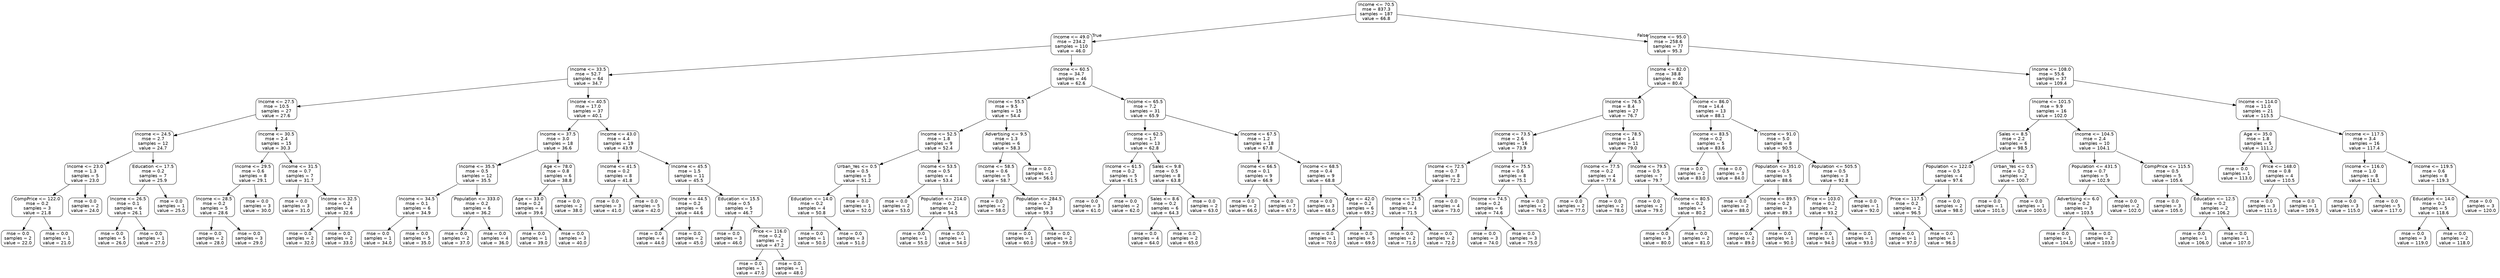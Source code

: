 digraph Tree {
node [shape=box, style="rounded", color="black", fontname=helvetica] ;
edge [fontname=helvetica] ;
0 [label="Income <= 70.5\nmse = 837.3\nsamples = 187\nvalue = 66.8"] ;
1 [label="Income <= 49.0\nmse = 234.2\nsamples = 110\nvalue = 46.0"] ;
0 -> 1 [labeldistance=2.5, labelangle=45, headlabel="True"] ;
2 [label="Income <= 33.5\nmse = 52.7\nsamples = 64\nvalue = 34.7"] ;
1 -> 2 ;
3 [label="Income <= 27.5\nmse = 10.5\nsamples = 27\nvalue = 27.6"] ;
2 -> 3 ;
4 [label="Income <= 24.5\nmse = 2.7\nsamples = 12\nvalue = 24.7"] ;
3 -> 4 ;
5 [label="Income <= 23.0\nmse = 1.3\nsamples = 5\nvalue = 23.0"] ;
4 -> 5 ;
6 [label="CompPrice <= 122.0\nmse = 0.2\nsamples = 3\nvalue = 21.8"] ;
5 -> 6 ;
7 [label="mse = 0.0\nsamples = 2\nvalue = 22.0"] ;
6 -> 7 ;
8 [label="mse = 0.0\nsamples = 1\nvalue = 21.0"] ;
6 -> 8 ;
9 [label="mse = 0.0\nsamples = 2\nvalue = 24.0"] ;
5 -> 9 ;
10 [label="Education <= 17.5\nmse = 0.2\nsamples = 7\nvalue = 25.9"] ;
4 -> 10 ;
11 [label="Income <= 26.5\nmse = 0.1\nsamples = 6\nvalue = 26.1"] ;
10 -> 11 ;
12 [label="mse = 0.0\nsamples = 5\nvalue = 26.0"] ;
11 -> 12 ;
13 [label="mse = 0.0\nsamples = 1\nvalue = 27.0"] ;
11 -> 13 ;
14 [label="mse = 0.0\nsamples = 1\nvalue = 25.0"] ;
10 -> 14 ;
15 [label="Income <= 30.5\nmse = 2.4\nsamples = 15\nvalue = 30.3"] ;
3 -> 15 ;
16 [label="Income <= 29.5\nmse = 0.6\nsamples = 8\nvalue = 29.1"] ;
15 -> 16 ;
17 [label="Income <= 28.5\nmse = 0.2\nsamples = 5\nvalue = 28.6"] ;
16 -> 17 ;
18 [label="mse = 0.0\nsamples = 2\nvalue = 28.0"] ;
17 -> 18 ;
19 [label="mse = 0.0\nsamples = 3\nvalue = 29.0"] ;
17 -> 19 ;
20 [label="mse = 0.0\nsamples = 3\nvalue = 30.0"] ;
16 -> 20 ;
21 [label="Income <= 31.5\nmse = 0.7\nsamples = 7\nvalue = 31.7"] ;
15 -> 21 ;
22 [label="mse = 0.0\nsamples = 3\nvalue = 31.0"] ;
21 -> 22 ;
23 [label="Income <= 32.5\nmse = 0.2\nsamples = 4\nvalue = 32.6"] ;
21 -> 23 ;
24 [label="mse = 0.0\nsamples = 2\nvalue = 32.0"] ;
23 -> 24 ;
25 [label="mse = 0.0\nsamples = 2\nvalue = 33.0"] ;
23 -> 25 ;
26 [label="Income <= 40.5\nmse = 17.0\nsamples = 37\nvalue = 40.1"] ;
2 -> 26 ;
27 [label="Income <= 37.5\nmse = 3.0\nsamples = 18\nvalue = 36.6"] ;
26 -> 27 ;
28 [label="Income <= 35.5\nmse = 0.5\nsamples = 12\nvalue = 35.5"] ;
27 -> 28 ;
29 [label="Income <= 34.5\nmse = 0.1\nsamples = 6\nvalue = 34.9"] ;
28 -> 29 ;
30 [label="mse = 0.0\nsamples = 1\nvalue = 34.0"] ;
29 -> 30 ;
31 [label="mse = 0.0\nsamples = 5\nvalue = 35.0"] ;
29 -> 31 ;
32 [label="Population <= 333.0\nmse = 0.2\nsamples = 6\nvalue = 36.2"] ;
28 -> 32 ;
33 [label="mse = 0.0\nsamples = 2\nvalue = 37.0"] ;
32 -> 33 ;
34 [label="mse = 0.0\nsamples = 4\nvalue = 36.0"] ;
32 -> 34 ;
35 [label="Age <= 78.0\nmse = 0.8\nsamples = 6\nvalue = 38.8"] ;
27 -> 35 ;
36 [label="Age <= 33.0\nmse = 0.2\nsamples = 4\nvalue = 39.6"] ;
35 -> 36 ;
37 [label="mse = 0.0\nsamples = 1\nvalue = 39.0"] ;
36 -> 37 ;
38 [label="mse = 0.0\nsamples = 3\nvalue = 40.0"] ;
36 -> 38 ;
39 [label="mse = 0.0\nsamples = 2\nvalue = 38.0"] ;
35 -> 39 ;
40 [label="Income <= 43.0\nmse = 4.4\nsamples = 19\nvalue = 43.9"] ;
26 -> 40 ;
41 [label="Income <= 41.5\nmse = 0.2\nsamples = 8\nvalue = 41.8"] ;
40 -> 41 ;
42 [label="mse = 0.0\nsamples = 3\nvalue = 41.0"] ;
41 -> 42 ;
43 [label="mse = 0.0\nsamples = 5\nvalue = 42.0"] ;
41 -> 43 ;
44 [label="Income <= 45.5\nmse = 1.5\nsamples = 11\nvalue = 45.5"] ;
40 -> 44 ;
45 [label="Income <= 44.5\nmse = 0.2\nsamples = 6\nvalue = 44.6"] ;
44 -> 45 ;
46 [label="mse = 0.0\nsamples = 4\nvalue = 44.0"] ;
45 -> 46 ;
47 [label="mse = 0.0\nsamples = 2\nvalue = 45.0"] ;
45 -> 47 ;
48 [label="Education <= 15.5\nmse = 0.5\nsamples = 5\nvalue = 46.7"] ;
44 -> 48 ;
49 [label="mse = 0.0\nsamples = 3\nvalue = 46.0"] ;
48 -> 49 ;
50 [label="Price <= 116.0\nmse = 0.2\nsamples = 2\nvalue = 47.2"] ;
48 -> 50 ;
51 [label="mse = 0.0\nsamples = 1\nvalue = 47.0"] ;
50 -> 51 ;
52 [label="mse = 0.0\nsamples = 1\nvalue = 48.0"] ;
50 -> 52 ;
53 [label="Income <= 60.5\nmse = 34.7\nsamples = 46\nvalue = 62.6"] ;
1 -> 53 ;
54 [label="Income <= 55.5\nmse = 9.5\nsamples = 15\nvalue = 54.4"] ;
53 -> 54 ;
55 [label="Income <= 52.5\nmse = 1.8\nsamples = 9\nvalue = 52.4"] ;
54 -> 55 ;
56 [label="Urban_Yes <= 0.5\nmse = 0.5\nsamples = 5\nvalue = 51.2"] ;
55 -> 56 ;
57 [label="Education <= 14.0\nmse = 0.2\nsamples = 4\nvalue = 50.8"] ;
56 -> 57 ;
58 [label="mse = 0.0\nsamples = 1\nvalue = 50.0"] ;
57 -> 58 ;
59 [label="mse = 0.0\nsamples = 3\nvalue = 51.0"] ;
57 -> 59 ;
60 [label="mse = 0.0\nsamples = 1\nvalue = 52.0"] ;
56 -> 60 ;
61 [label="Income <= 53.5\nmse = 0.5\nsamples = 4\nvalue = 53.4"] ;
55 -> 61 ;
62 [label="mse = 0.0\nsamples = 2\nvalue = 53.0"] ;
61 -> 62 ;
63 [label="Population <= 214.0\nmse = 0.2\nsamples = 2\nvalue = 54.5"] ;
61 -> 63 ;
64 [label="mse = 0.0\nsamples = 1\nvalue = 55.0"] ;
63 -> 64 ;
65 [label="mse = 0.0\nsamples = 1\nvalue = 54.0"] ;
63 -> 65 ;
66 [label="Advertising <= 9.5\nmse = 1.3\nsamples = 6\nvalue = 58.3"] ;
54 -> 66 ;
67 [label="Income <= 58.5\nmse = 0.6\nsamples = 5\nvalue = 58.7"] ;
66 -> 67 ;
68 [label="mse = 0.0\nsamples = 2\nvalue = 58.0"] ;
67 -> 68 ;
69 [label="Population <= 284.5\nmse = 0.2\nsamples = 3\nvalue = 59.3"] ;
67 -> 69 ;
70 [label="mse = 0.0\nsamples = 1\nvalue = 60.0"] ;
69 -> 70 ;
71 [label="mse = 0.0\nsamples = 2\nvalue = 59.0"] ;
69 -> 71 ;
72 [label="mse = 0.0\nsamples = 1\nvalue = 56.0"] ;
66 -> 72 ;
73 [label="Income <= 65.5\nmse = 7.2\nsamples = 31\nvalue = 65.9"] ;
53 -> 73 ;
74 [label="Income <= 62.5\nmse = 1.7\nsamples = 13\nvalue = 62.8"] ;
73 -> 74 ;
75 [label="Income <= 61.5\nmse = 0.2\nsamples = 5\nvalue = 61.5"] ;
74 -> 75 ;
76 [label="mse = 0.0\nsamples = 3\nvalue = 61.0"] ;
75 -> 76 ;
77 [label="mse = 0.0\nsamples = 2\nvalue = 62.0"] ;
75 -> 77 ;
78 [label="Sales <= 9.8\nmse = 0.5\nsamples = 8\nvalue = 63.8"] ;
74 -> 78 ;
79 [label="Sales <= 8.6\nmse = 0.2\nsamples = 6\nvalue = 64.3"] ;
78 -> 79 ;
80 [label="mse = 0.0\nsamples = 4\nvalue = 64.0"] ;
79 -> 80 ;
81 [label="mse = 0.0\nsamples = 2\nvalue = 65.0"] ;
79 -> 81 ;
82 [label="mse = 0.0\nsamples = 2\nvalue = 63.0"] ;
78 -> 82 ;
83 [label="Income <= 67.5\nmse = 1.2\nsamples = 18\nvalue = 67.8"] ;
73 -> 83 ;
84 [label="Income <= 66.5\nmse = 0.1\nsamples = 9\nvalue = 66.9"] ;
83 -> 84 ;
85 [label="mse = 0.0\nsamples = 2\nvalue = 66.0"] ;
84 -> 85 ;
86 [label="mse = 0.0\nsamples = 7\nvalue = 67.0"] ;
84 -> 86 ;
87 [label="Income <= 68.5\nmse = 0.4\nsamples = 9\nvalue = 68.8"] ;
83 -> 87 ;
88 [label="mse = 0.0\nsamples = 3\nvalue = 68.0"] ;
87 -> 88 ;
89 [label="Age <= 42.0\nmse = 0.2\nsamples = 6\nvalue = 69.2"] ;
87 -> 89 ;
90 [label="mse = 0.0\nsamples = 1\nvalue = 70.0"] ;
89 -> 90 ;
91 [label="mse = 0.0\nsamples = 5\nvalue = 69.0"] ;
89 -> 91 ;
92 [label="Income <= 95.0\nmse = 258.6\nsamples = 77\nvalue = 95.3"] ;
0 -> 92 [labeldistance=2.5, labelangle=-45, headlabel="False"] ;
93 [label="Income <= 82.0\nmse = 38.8\nsamples = 40\nvalue = 80.4"] ;
92 -> 93 ;
94 [label="Income <= 76.5\nmse = 8.4\nsamples = 27\nvalue = 76.7"] ;
93 -> 94 ;
95 [label="Income <= 73.5\nmse = 2.6\nsamples = 16\nvalue = 73.9"] ;
94 -> 95 ;
96 [label="Income <= 72.5\nmse = 0.7\nsamples = 8\nvalue = 72.2"] ;
95 -> 96 ;
97 [label="Income <= 71.5\nmse = 0.2\nsamples = 4\nvalue = 71.5"] ;
96 -> 97 ;
98 [label="mse = 0.0\nsamples = 2\nvalue = 71.0"] ;
97 -> 98 ;
99 [label="mse = 0.0\nsamples = 2\nvalue = 72.0"] ;
97 -> 99 ;
100 [label="mse = 0.0\nsamples = 4\nvalue = 73.0"] ;
96 -> 100 ;
101 [label="Income <= 75.5\nmse = 0.6\nsamples = 8\nvalue = 75.1"] ;
95 -> 101 ;
102 [label="Income <= 74.5\nmse = 0.2\nsamples = 6\nvalue = 74.6"] ;
101 -> 102 ;
103 [label="mse = 0.0\nsamples = 3\nvalue = 74.0"] ;
102 -> 103 ;
104 [label="mse = 0.0\nsamples = 3\nvalue = 75.0"] ;
102 -> 104 ;
105 [label="mse = 0.0\nsamples = 2\nvalue = 76.0"] ;
101 -> 105 ;
106 [label="Income <= 78.5\nmse = 1.4\nsamples = 11\nvalue = 79.0"] ;
94 -> 106 ;
107 [label="Income <= 77.5\nmse = 0.2\nsamples = 4\nvalue = 77.6"] ;
106 -> 107 ;
108 [label="mse = 0.0\nsamples = 2\nvalue = 77.0"] ;
107 -> 108 ;
109 [label="mse = 0.0\nsamples = 2\nvalue = 78.0"] ;
107 -> 109 ;
110 [label="Income <= 79.5\nmse = 0.5\nsamples = 7\nvalue = 79.7"] ;
106 -> 110 ;
111 [label="mse = 0.0\nsamples = 2\nvalue = 79.0"] ;
110 -> 111 ;
112 [label="Income <= 80.5\nmse = 0.2\nsamples = 5\nvalue = 80.2"] ;
110 -> 112 ;
113 [label="mse = 0.0\nsamples = 3\nvalue = 80.0"] ;
112 -> 113 ;
114 [label="mse = 0.0\nsamples = 2\nvalue = 81.0"] ;
112 -> 114 ;
115 [label="Income <= 86.0\nmse = 14.4\nsamples = 13\nvalue = 88.1"] ;
93 -> 115 ;
116 [label="Income <= 83.5\nmse = 0.2\nsamples = 5\nvalue = 83.6"] ;
115 -> 116 ;
117 [label="mse = 0.0\nsamples = 2\nvalue = 83.0"] ;
116 -> 117 ;
118 [label="mse = 0.0\nsamples = 3\nvalue = 84.0"] ;
116 -> 118 ;
119 [label="Income <= 91.0\nmse = 5.0\nsamples = 8\nvalue = 90.5"] ;
115 -> 119 ;
120 [label="Population <= 351.0\nmse = 0.5\nsamples = 5\nvalue = 88.6"] ;
119 -> 120 ;
121 [label="mse = 0.0\nsamples = 2\nvalue = 88.0"] ;
120 -> 121 ;
122 [label="Income <= 89.5\nmse = 0.2\nsamples = 3\nvalue = 89.3"] ;
120 -> 122 ;
123 [label="mse = 0.0\nsamples = 2\nvalue = 89.0"] ;
122 -> 123 ;
124 [label="mse = 0.0\nsamples = 1\nvalue = 90.0"] ;
122 -> 124 ;
125 [label="Population <= 505.5\nmse = 0.5\nsamples = 3\nvalue = 92.8"] ;
119 -> 125 ;
126 [label="Price <= 103.0\nmse = 0.2\nsamples = 2\nvalue = 93.2"] ;
125 -> 126 ;
127 [label="mse = 0.0\nsamples = 1\nvalue = 94.0"] ;
126 -> 127 ;
128 [label="mse = 0.0\nsamples = 1\nvalue = 93.0"] ;
126 -> 128 ;
129 [label="mse = 0.0\nsamples = 1\nvalue = 92.0"] ;
125 -> 129 ;
130 [label="Income <= 108.0\nmse = 55.6\nsamples = 37\nvalue = 109.4"] ;
92 -> 130 ;
131 [label="Income <= 101.5\nmse = 9.9\nsamples = 16\nvalue = 102.0"] ;
130 -> 131 ;
132 [label="Sales <= 8.5\nmse = 2.2\nsamples = 6\nvalue = 98.5"] ;
131 -> 132 ;
133 [label="Population <= 122.0\nmse = 0.5\nsamples = 4\nvalue = 97.6"] ;
132 -> 133 ;
134 [label="Price <= 117.5\nmse = 0.2\nsamples = 2\nvalue = 96.5"] ;
133 -> 134 ;
135 [label="mse = 0.0\nsamples = 1\nvalue = 97.0"] ;
134 -> 135 ;
136 [label="mse = 0.0\nsamples = 1\nvalue = 96.0"] ;
134 -> 136 ;
137 [label="mse = 0.0\nsamples = 2\nvalue = 98.0"] ;
133 -> 137 ;
138 [label="Urban_Yes <= 0.5\nmse = 0.2\nsamples = 2\nvalue = 100.7"] ;
132 -> 138 ;
139 [label="mse = 0.0\nsamples = 1\nvalue = 101.0"] ;
138 -> 139 ;
140 [label="mse = 0.0\nsamples = 1\nvalue = 100.0"] ;
138 -> 140 ;
141 [label="Income <= 104.5\nmse = 2.4\nsamples = 10\nvalue = 104.1"] ;
131 -> 141 ;
142 [label="Population <= 431.5\nmse = 0.7\nsamples = 5\nvalue = 102.9"] ;
141 -> 142 ;
143 [label="Advertising <= 6.0\nmse = 0.2\nsamples = 3\nvalue = 103.5"] ;
142 -> 143 ;
144 [label="mse = 0.0\nsamples = 1\nvalue = 104.0"] ;
143 -> 144 ;
145 [label="mse = 0.0\nsamples = 2\nvalue = 103.0"] ;
143 -> 145 ;
146 [label="mse = 0.0\nsamples = 2\nvalue = 102.0"] ;
142 -> 146 ;
147 [label="CompPrice <= 115.5\nmse = 0.5\nsamples = 5\nvalue = 105.6"] ;
141 -> 147 ;
148 [label="mse = 0.0\nsamples = 3\nvalue = 105.0"] ;
147 -> 148 ;
149 [label="Education <= 12.5\nmse = 0.2\nsamples = 2\nvalue = 106.2"] ;
147 -> 149 ;
150 [label="mse = 0.0\nsamples = 1\nvalue = 106.0"] ;
149 -> 150 ;
151 [label="mse = 0.0\nsamples = 1\nvalue = 107.0"] ;
149 -> 151 ;
152 [label="Income <= 114.0\nmse = 11.0\nsamples = 21\nvalue = 115.5"] ;
130 -> 152 ;
153 [label="Age <= 35.0\nmse = 1.8\nsamples = 5\nvalue = 111.2"] ;
152 -> 153 ;
154 [label="mse = 0.0\nsamples = 1\nvalue = 113.0"] ;
153 -> 154 ;
155 [label="Price <= 148.0\nmse = 0.8\nsamples = 4\nvalue = 110.5"] ;
153 -> 155 ;
156 [label="mse = 0.0\nsamples = 3\nvalue = 111.0"] ;
155 -> 156 ;
157 [label="mse = 0.0\nsamples = 1\nvalue = 109.0"] ;
155 -> 157 ;
158 [label="Income <= 117.5\nmse = 3.4\nsamples = 16\nvalue = 117.4"] ;
152 -> 158 ;
159 [label="Income <= 116.0\nmse = 1.0\nsamples = 8\nvalue = 116.1"] ;
158 -> 159 ;
160 [label="mse = 0.0\nsamples = 3\nvalue = 115.0"] ;
159 -> 160 ;
161 [label="mse = 0.0\nsamples = 5\nvalue = 117.0"] ;
159 -> 161 ;
162 [label="Income <= 119.5\nmse = 0.6\nsamples = 8\nvalue = 119.3"] ;
158 -> 162 ;
163 [label="Education <= 14.0\nmse = 0.2\nsamples = 5\nvalue = 118.6"] ;
162 -> 163 ;
164 [label="mse = 0.0\nsamples = 3\nvalue = 119.0"] ;
163 -> 164 ;
165 [label="mse = 0.0\nsamples = 2\nvalue = 118.0"] ;
163 -> 165 ;
166 [label="mse = 0.0\nsamples = 3\nvalue = 120.0"] ;
162 -> 166 ;
}